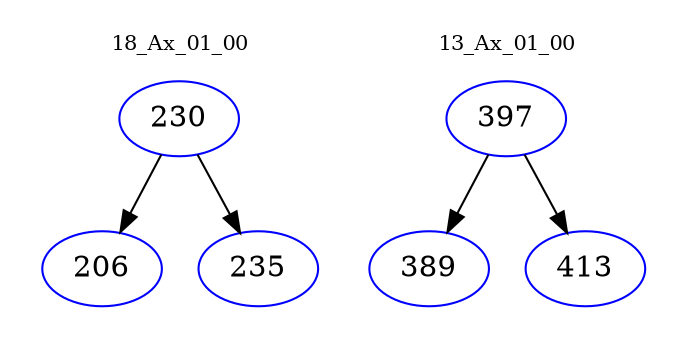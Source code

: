 digraph{
subgraph cluster_0 {
color = white
label = "18_Ax_01_00";
fontsize=10;
T0_230 [label="230", color="blue"]
T0_230 -> T0_206 [color="black"]
T0_206 [label="206", color="blue"]
T0_230 -> T0_235 [color="black"]
T0_235 [label="235", color="blue"]
}
subgraph cluster_1 {
color = white
label = "13_Ax_01_00";
fontsize=10;
T1_397 [label="397", color="blue"]
T1_397 -> T1_389 [color="black"]
T1_389 [label="389", color="blue"]
T1_397 -> T1_413 [color="black"]
T1_413 [label="413", color="blue"]
}
}
